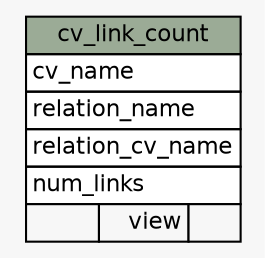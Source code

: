 // dot 2.38.0 on Mac OS X 10.9.3
// SchemaSpy rev 590
digraph "cv_link_count" {
  graph [
    rankdir="RL"
    bgcolor="#f7f7f7"
    nodesep="0.18"
    ranksep="0.46"
    fontname="Helvetica"
    fontsize="11"
  ];
  node [
    fontname="Helvetica"
    fontsize="11"
    shape="plaintext"
  ];
  edge [
    arrowsize="0.8"
  ];
  "cv_link_count" [
    label=<
    <TABLE BORDER="0" CELLBORDER="1" CELLSPACING="0" BGCOLOR="#ffffff">
      <TR><TD COLSPAN="3" BGCOLOR="#9bab96" ALIGN="CENTER">cv_link_count</TD></TR>
      <TR><TD PORT="cv_name" COLSPAN="3" ALIGN="LEFT">cv_name</TD></TR>
      <TR><TD PORT="relation_name" COLSPAN="3" ALIGN="LEFT">relation_name</TD></TR>
      <TR><TD PORT="relation_cv_name" COLSPAN="3" ALIGN="LEFT">relation_cv_name</TD></TR>
      <TR><TD PORT="num_links" COLSPAN="3" ALIGN="LEFT">num_links</TD></TR>
      <TR><TD ALIGN="LEFT" BGCOLOR="#f7f7f7">  </TD><TD ALIGN="RIGHT" BGCOLOR="#f7f7f7">view</TD><TD ALIGN="RIGHT" BGCOLOR="#f7f7f7">  </TD></TR>
    </TABLE>>
    URL="tables/cv_link_count.html"
    tooltip="cv_link_count"
  ];
}
